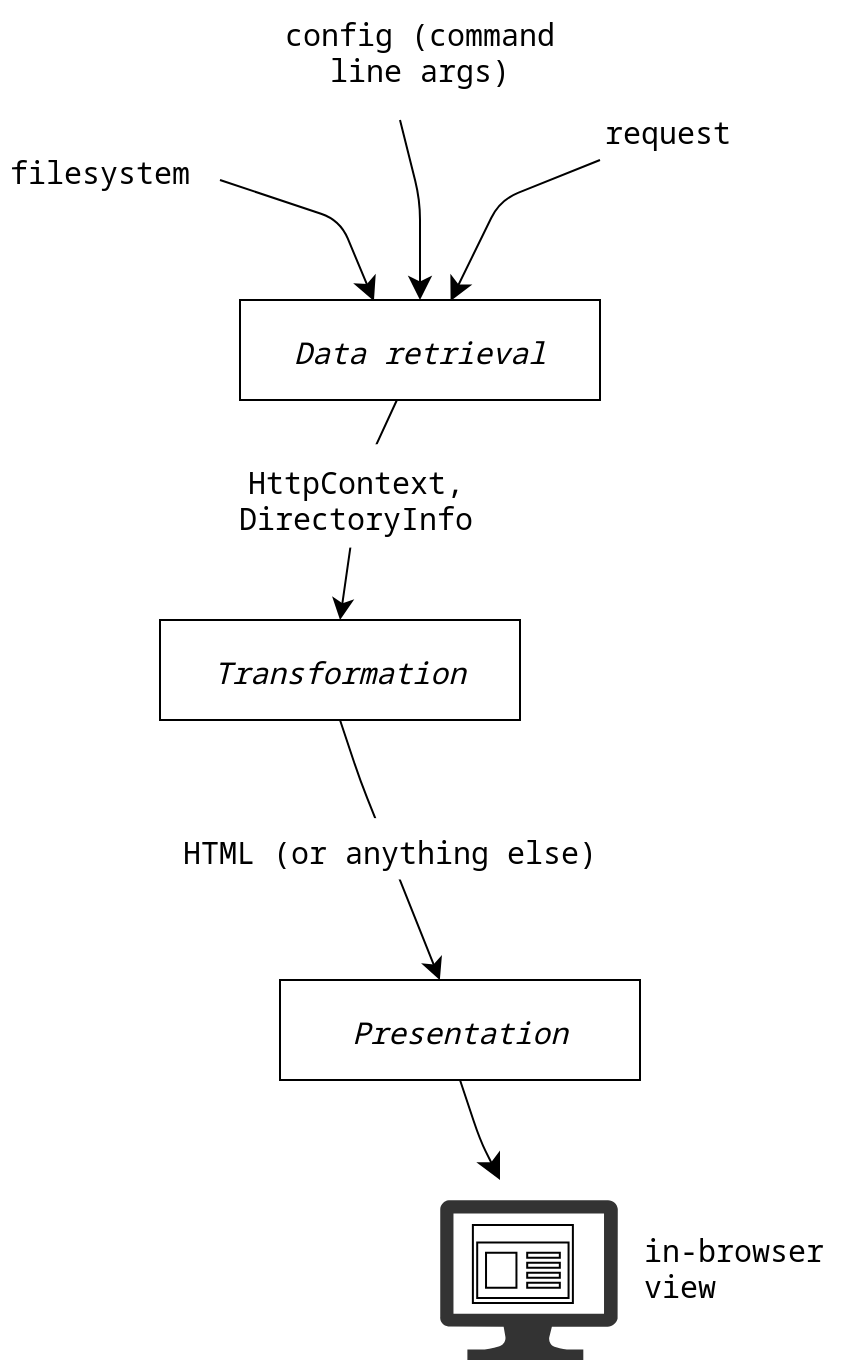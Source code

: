 <mxfile version="15.8.7" type="device"><diagram id="JF8kSjSUTc5eWmUIpMa5" name="Page-1"><mxGraphModel dx="1143" dy="732" grid="1" gridSize="10" guides="1" tooltips="1" connect="1" arrows="1" fold="1" page="1" pageScale="1" pageWidth="827" pageHeight="1169" math="0" shadow="0"><root><mxCell id="0"/><mxCell id="1" parent="0"/><mxCell id="_Zbs-mfNWfzP1bDwTZRf-15" value="" style="sketch=0;aspect=fixed;pointerEvents=1;shadow=0;dashed=0;html=1;strokeColor=none;labelPosition=center;verticalLabelPosition=bottom;verticalAlign=top;align=center;fillColor=#333333;shape=mxgraph.azure.computer;fontFamily=Noto Sans Mono;fontSize=15;" vertex="1" parent="1"><mxGeometry x="300" y="610" width="88.89" height="80" as="geometry"/></mxCell><mxCell id="_Zbs-mfNWfzP1bDwTZRf-1" value="Data retrieval" style="rounded=0;whiteSpace=wrap;html=1;fontFamily=Noto Sans Mono;fontStyle=2;fontSize=15;sketch=0;" vertex="1" parent="1"><mxGeometry x="200" y="160" width="180" height="50" as="geometry"/></mxCell><mxCell id="_Zbs-mfNWfzP1bDwTZRf-2" value="Transformation" style="rounded=0;whiteSpace=wrap;html=1;fontFamily=Noto Sans Mono;fontStyle=2;fontSize=15;sketch=0;" vertex="1" parent="1"><mxGeometry x="160" y="320" width="180" height="50" as="geometry"/></mxCell><mxCell id="_Zbs-mfNWfzP1bDwTZRf-3" value="Presentation" style="rounded=0;whiteSpace=wrap;html=1;fontFamily=Noto Sans Mono;fontStyle=2;fontSize=15;sketch=0;" vertex="1" parent="1"><mxGeometry x="220" y="500" width="180" height="50" as="geometry"/></mxCell><mxCell id="_Zbs-mfNWfzP1bDwTZRf-5" style="orthogonalLoop=1;jettySize=auto;html=1;entryX=0.585;entryY=0.01;entryDx=0;entryDy=0;fontFamily=Noto Sans Mono;fontSize=15;elbow=vertical;sketch=0;entryPerimeter=0;endSize=9;" edge="1" parent="1" target="_Zbs-mfNWfzP1bDwTZRf-1"><mxGeometry relative="1" as="geometry"><mxPoint x="380" y="90" as="sourcePoint"/><Array as="points"><mxPoint x="330" y="110"/></Array></mxGeometry></mxCell><mxCell id="_Zbs-mfNWfzP1bDwTZRf-4" value="request" style="text;html=1;strokeColor=none;fillColor=none;align=center;verticalAlign=middle;whiteSpace=wrap;rounded=0;sketch=1;fontFamily=Noto Sans Mono;fontSize=15;" vertex="1" parent="1"><mxGeometry x="384" y="60" width="60" height="30" as="geometry"/></mxCell><mxCell id="_Zbs-mfNWfzP1bDwTZRf-6" value="config (command line args)" style="text;html=1;strokeColor=none;fillColor=none;align=center;verticalAlign=middle;whiteSpace=wrap;rounded=0;sketch=1;fontFamily=Noto Sans Mono;fontSize=15;" vertex="1" parent="1"><mxGeometry x="220" y="10" width="140" height="50" as="geometry"/></mxCell><mxCell id="_Zbs-mfNWfzP1bDwTZRf-7" style="orthogonalLoop=1;jettySize=auto;html=1;entryX=0.5;entryY=0;entryDx=0;entryDy=0;fontFamily=Noto Sans Mono;fontSize=15;elbow=vertical;sketch=0;endSize=9;" edge="1" parent="1" target="_Zbs-mfNWfzP1bDwTZRf-1"><mxGeometry relative="1" as="geometry"><mxPoint x="280" y="70" as="sourcePoint"/><mxPoint x="300" y="170.0" as="targetPoint"/><Array as="points"><mxPoint x="290" y="110"/></Array></mxGeometry></mxCell><mxCell id="_Zbs-mfNWfzP1bDwTZRf-8" style="orthogonalLoop=1;jettySize=auto;html=1;fontFamily=Noto Sans Mono;fontSize=15;elbow=vertical;sketch=0;endSize=8;exitX=0.5;exitY=1;exitDx=0;exitDy=0;entryX=0.444;entryY=0;entryDx=0;entryDy=0;entryPerimeter=0;" edge="1" parent="1" source="_Zbs-mfNWfzP1bDwTZRf-2" target="_Zbs-mfNWfzP1bDwTZRf-3"><mxGeometry relative="1" as="geometry"><mxPoint x="330" y="90" as="sourcePoint"/><mxPoint x="260" y="400" as="targetPoint"/><Array as="points"><mxPoint x="260" y="400"/></Array></mxGeometry></mxCell><mxCell id="_Zbs-mfNWfzP1bDwTZRf-9" value="HTML (or anything else)" style="text;html=1;strokeColor=none;fillColor=default;align=center;verticalAlign=middle;whiteSpace=wrap;rounded=0;sketch=1;fontFamily=Noto Sans Mono;fontSize=15;" vertex="1" parent="1"><mxGeometry x="170" y="420" width="210" height="30" as="geometry"/></mxCell><mxCell id="_Zbs-mfNWfzP1bDwTZRf-10" style="orthogonalLoop=1;jettySize=auto;html=1;fontFamily=Noto Sans Mono;fontSize=15;elbow=vertical;sketch=0;endSize=10;exitX=0.5;exitY=1;exitDx=0;exitDy=0;" edge="1" parent="1"><mxGeometry relative="1" as="geometry"><mxPoint x="310" y="550" as="sourcePoint"/><mxPoint x="330" y="600" as="targetPoint"/><Array as="points"><mxPoint x="320" y="580"/></Array></mxGeometry></mxCell><mxCell id="_Zbs-mfNWfzP1bDwTZRf-11" value="in-browser &lt;br&gt;view" style="text;html=1;strokeColor=none;fillColor=default;align=left;verticalAlign=middle;whiteSpace=wrap;rounded=0;sketch=1;fontFamily=Noto Sans Mono;fontSize=15;" vertex="1" parent="1"><mxGeometry x="400" y="622.5" width="100" height="41" as="geometry"/></mxCell><mxCell id="_Zbs-mfNWfzP1bDwTZRf-14" value="" style="sketch=0;aspect=fixed;pointerEvents=1;shadow=0;dashed=0;html=1;strokeColor=default;labelPosition=center;verticalLabelPosition=bottom;verticalAlign=top;align=center;fillColor=none;shape=mxgraph.mscae.enterprise.app_generic;fontFamily=Noto Sans Mono;fontSize=15;" vertex="1" parent="1"><mxGeometry x="316.44" y="622.5" width="50" height="39" as="geometry"/></mxCell><mxCell id="_Zbs-mfNWfzP1bDwTZRf-16" style="orthogonalLoop=1;jettySize=auto;html=1;entryX=0.372;entryY=0.01;entryDx=0;entryDy=0;fontFamily=Noto Sans Mono;fontSize=15;elbow=vertical;sketch=0;endSize=9;entryPerimeter=0;" edge="1" parent="1" target="_Zbs-mfNWfzP1bDwTZRf-1"><mxGeometry relative="1" as="geometry"><mxPoint x="190" y="100" as="sourcePoint"/><mxPoint x="300" y="170.0" as="targetPoint"/><Array as="points"><mxPoint x="250" y="120"/></Array></mxGeometry></mxCell><mxCell id="_Zbs-mfNWfzP1bDwTZRf-17" value="filesystem" style="text;html=1;strokeColor=none;fillColor=none;align=center;verticalAlign=middle;whiteSpace=wrap;rounded=0;sketch=1;fontFamily=Noto Sans Mono;fontSize=15;" vertex="1" parent="1"><mxGeometry x="80" y="80" width="100" height="30" as="geometry"/></mxCell><mxCell id="_Zbs-mfNWfzP1bDwTZRf-18" style="orthogonalLoop=1;jettySize=auto;html=1;fontFamily=Noto Sans Mono;fontSize=15;elbow=vertical;sketch=0;endSize=8;entryX=0.5;entryY=0;entryDx=0;entryDy=0;" edge="1" parent="1" source="_Zbs-mfNWfzP1bDwTZRf-1" target="_Zbs-mfNWfzP1bDwTZRf-2"><mxGeometry relative="1" as="geometry"><mxPoint x="260" y="380" as="sourcePoint"/><mxPoint x="309.92" y="510" as="targetPoint"/><Array as="points"><mxPoint x="260" y="250"/></Array></mxGeometry></mxCell><mxCell id="_Zbs-mfNWfzP1bDwTZRf-19" value="HttpContext, DirectoryInfo" style="text;html=1;strokeColor=none;fillColor=default;align=center;verticalAlign=middle;whiteSpace=wrap;rounded=0;sketch=1;fontFamily=Noto Sans Mono;fontSize=15;" vertex="1" parent="1"><mxGeometry x="180" y="234" width="156.44" height="50" as="geometry"/></mxCell></root></mxGraphModel></diagram></mxfile>